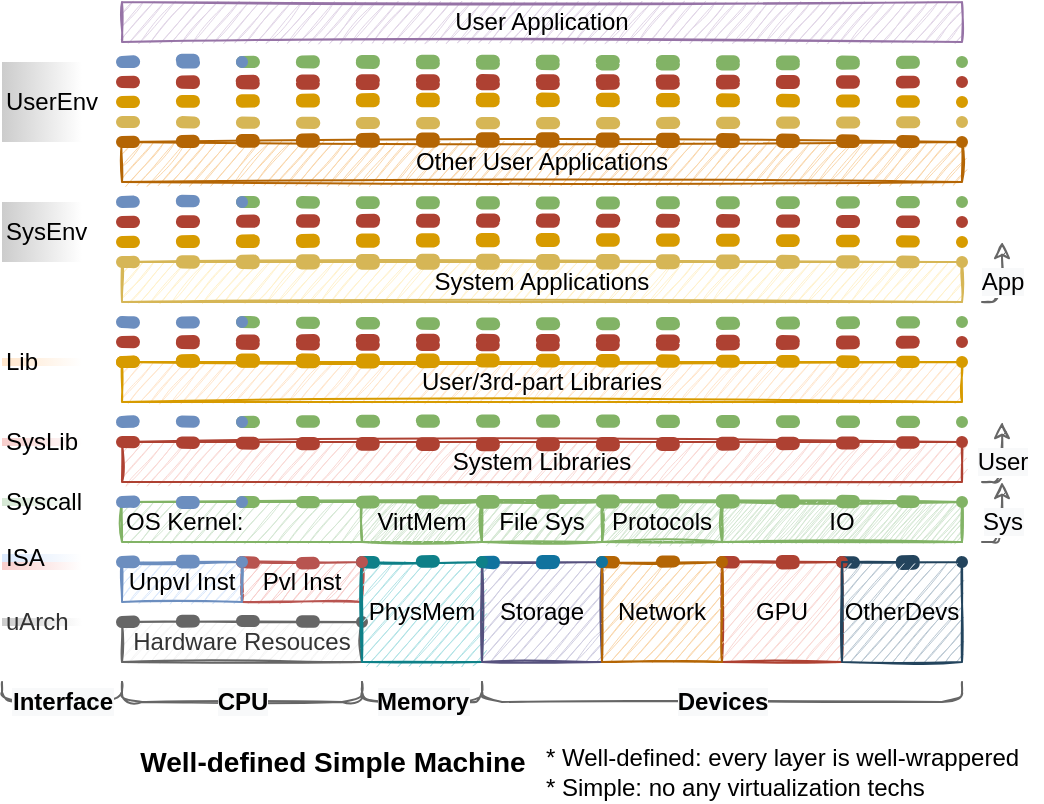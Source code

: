 <?xml version="1.0"?>
<mxfile compressed="false" version="18.1.3">
  <diagram id="SuTt-NehiLuuTij5P4sI" name="Page-1">
    <mxGraphModel dx="2" dy="1" grid="1" gridSize="10" guides="0" tooltips="1" connect="0" arrows="0" fold="1" page="1" pageScale="1" pageWidth="850" pageHeight="1100" math="0" shadow="0">
      <root>
        <mxCell id="0"/>
        <mxCell id="1" parent="0"/>
        <mxCell id="H8k91Xr5LqOuxx0Z85sr-53" value="" style="rounded=0;whiteSpace=wrap;html=1;align=left;gradientDirection=east;strokeColor=none;fillColor=#f8cecc;gradientColor=#ffffff;" parent="1" vertex="1">
          <mxGeometry x="20" y="310" width="40" height="4" as="geometry"/>
        </mxCell>
        <mxCell id="H8k91Xr5LqOuxx0Z85sr-29" value="" style="endArrow=none;dashed=1;html=1;strokeWidth=6;dashPattern=1 4;fillColor=#bac8d3;strokeColor=#23445d;sketch=1;" parent="1" edge="1">
          <mxGeometry width="50" height="50" relative="1" as="geometry">
            <mxPoint x="440" y="310" as="sourcePoint"/>
            <mxPoint x="500" y="310" as="targetPoint"/>
          </mxGeometry>
        </mxCell>
        <mxCell id="PAhmVjMoxAMaqZg4B_g7-12" value="uArch" style="rounded=0;whiteSpace=wrap;html=1;align=left;fontColor=#333333;gradientColor=#ffffff;gradientDirection=east;strokeColor=none;fillColor=#CCCCCC;" parent="1" vertex="1">
          <mxGeometry x="20" y="338" width="40" height="4" as="geometry"/>
        </mxCell>
        <mxCell id="PAhmVjMoxAMaqZg4B_g7-11" value="&lt;span style=&quot;color: rgb(0, 0, 0);&quot;&gt;ISA&lt;/span&gt;" style="rounded=0;whiteSpace=wrap;html=1;align=left;gradientDirection=east;strokeColor=none;fillColor=#dae8fc;gradientColor=#ffffff;" parent="1" vertex="1">
          <mxGeometry x="20" y="306" width="40" height="4" as="geometry"/>
        </mxCell>
        <mxCell id="PAhmVjMoxAMaqZg4B_g7-6" value="&lt;span style=&quot;color: rgb(0, 0, 0);&quot;&gt;SysEnv&lt;/span&gt;" style="rounded=0;whiteSpace=wrap;html=1;align=left;fontColor=#333333;gradientColor=#ffffff;gradientDirection=east;strokeColor=none;fillColor=#CCCCCC;" parent="1" vertex="1">
          <mxGeometry x="20" y="130" width="40" height="30" as="geometry"/>
        </mxCell>
        <mxCell id="PAhmVjMoxAMaqZg4B_g7-5" value="&lt;span style=&quot;color: rgb(0, 0, 0);&quot;&gt;UserEnv&lt;/span&gt;" style="rounded=0;whiteSpace=wrap;html=1;align=left;fontColor=#333333;gradientColor=#ffffff;gradientDirection=east;strokeColor=none;fillColor=#CCCCCC;" parent="1" vertex="1">
          <mxGeometry x="20" y="60" width="40" height="40" as="geometry"/>
        </mxCell>
        <mxCell id="rswDAVN-zbumqpKh8glA-31" value="" style="endArrow=none;dashed=1;html=1;strokeWidth=6;dashPattern=1 4;fillColor=#d5e8d4;strokeColor=#82b366;sketch=1;" parent="1" edge="1">
          <mxGeometry width="50" height="50" relative="1" as="geometry">
            <mxPoint x="140" y="130" as="sourcePoint"/>
            <mxPoint x="500" y="130" as="targetPoint"/>
          </mxGeometry>
        </mxCell>
        <mxCell id="rswDAVN-zbumqpKh8glA-33" value="" style="endArrow=none;dashed=1;html=1;strokeWidth=6;dashPattern=1 4;fillColor=#ffe6cc;strokeColor=#d79b00;sketch=1;" parent="1" edge="1">
          <mxGeometry width="50" height="50" relative="1" as="geometry">
            <mxPoint x="80" y="150" as="sourcePoint"/>
            <mxPoint x="500" y="150" as="targetPoint"/>
          </mxGeometry>
        </mxCell>
        <mxCell id="rswDAVN-zbumqpKh8glA-25" value="" style="endArrow=none;dashed=1;html=1;strokeWidth=6;dashPattern=1 4;fillColor=#d5e8d4;strokeColor=#82b366;sketch=1;" parent="1" edge="1">
          <mxGeometry width="50" height="50" relative="1" as="geometry">
            <mxPoint x="140" y="190" as="sourcePoint"/>
            <mxPoint x="500" y="190" as="targetPoint"/>
          </mxGeometry>
        </mxCell>
        <mxCell id="rswDAVN-zbumqpKh8glA-1" value="Hardware Resouces" style="rounded=0;whiteSpace=wrap;html=1;fillColor=#f5f5f5;strokeColor=#666666;fontColor=#333333;shadow=0;sketch=1;" parent="1" vertex="1">
          <mxGeometry x="80" y="340" width="120" height="20" as="geometry"/>
        </mxCell>
        <mxCell id="rswDAVN-zbumqpKh8glA-2" value="Pvl Inst" style="rounded=0;whiteSpace=wrap;html=1;fillColor=#f8cecc;strokeColor=#b85450;sketch=1;" parent="1" vertex="1">
          <mxGeometry x="140" y="310" width="60" height="20" as="geometry"/>
        </mxCell>
        <mxCell id="rswDAVN-zbumqpKh8glA-4" value="" style="endArrow=none;dashed=1;html=1;strokeWidth=6;dashPattern=1 4;fillColor=#f5f5f5;strokeColor=#666666;sketch=1;" parent="1" edge="1">
          <mxGeometry width="50" height="50" relative="1" as="geometry">
            <mxPoint x="80" y="340" as="sourcePoint"/>
            <mxPoint x="200" y="340" as="targetPoint"/>
          </mxGeometry>
        </mxCell>
        <mxCell id="rswDAVN-zbumqpKh8glA-7" value="OS Kernel:" style="rounded=0;whiteSpace=wrap;html=1;fillColor=#d5e8d4;strokeColor=#82b366;align=left;sketch=1;" parent="1" vertex="1">
          <mxGeometry x="80" y="280" width="420" height="20" as="geometry"/>
        </mxCell>
        <mxCell id="rswDAVN-zbumqpKh8glA-20" value="User/3rd-part Libraries" style="rounded=0;whiteSpace=wrap;html=1;fillColor=#ffe6cc;strokeColor=#d79b00;sketch=1;" parent="1" vertex="1">
          <mxGeometry x="80" y="210" width="420" height="20" as="geometry"/>
        </mxCell>
        <mxCell id="rswDAVN-zbumqpKh8glA-21" value="" style="endArrow=none;dashed=1;html=1;strokeWidth=6;dashPattern=1 4;fillColor=#ffe6cc;strokeColor=#d79b00;sketch=1;" parent="1" edge="1">
          <mxGeometry width="50" height="50" relative="1" as="geometry">
            <mxPoint x="80" y="210" as="sourcePoint"/>
            <mxPoint x="240" y="210" as="targetPoint"/>
          </mxGeometry>
        </mxCell>
        <mxCell id="rswDAVN-zbumqpKh8glA-26" value="System Applications" style="rounded=0;whiteSpace=wrap;html=1;fillColor=#fff2cc;strokeColor=#d6b656;sketch=1;" parent="1" vertex="1">
          <mxGeometry x="80" y="160" width="420" height="20" as="geometry"/>
        </mxCell>
        <mxCell id="rswDAVN-zbumqpKh8glA-27" value="" style="endArrow=none;dashed=1;html=1;strokeWidth=6;dashPattern=1 4;fillColor=#fff2cc;strokeColor=#d6b656;sketch=1;" parent="1" edge="1">
          <mxGeometry width="50" height="50" relative="1" as="geometry">
            <mxPoint x="80" y="160" as="sourcePoint"/>
            <mxPoint x="500" y="160" as="targetPoint"/>
          </mxGeometry>
        </mxCell>
        <mxCell id="rswDAVN-zbumqpKh8glA-34" value="User Application" style="rounded=0;whiteSpace=wrap;html=1;fillColor=#e1d5e7;strokeColor=#9673a6;sketch=1;" parent="1" vertex="1">
          <mxGeometry x="80" y="30" width="420" height="20" as="geometry"/>
        </mxCell>
        <mxCell id="CEWVe7HLlZmaSNWJAqid-1" value="Other User Applications" style="rounded=0;whiteSpace=wrap;html=1;fillColor=#fad7ac;strokeColor=#b46504;sketch=1;" parent="1" vertex="1">
          <mxGeometry x="80" y="100" width="420" height="20" as="geometry"/>
        </mxCell>
        <mxCell id="CEWVe7HLlZmaSNWJAqid-3" value="" style="endArrow=none;dashed=1;html=1;strokeWidth=6;dashPattern=1 4;fillColor=#d5e8d4;strokeColor=#82b366;sketch=1;" parent="1" edge="1">
          <mxGeometry width="50" height="50" relative="1" as="geometry">
            <mxPoint x="140" y="60" as="sourcePoint"/>
            <mxPoint x="500" y="60" as="targetPoint"/>
          </mxGeometry>
        </mxCell>
        <mxCell id="CEWVe7HLlZmaSNWJAqid-4" value="" style="endArrow=none;dashed=1;html=1;strokeWidth=6;dashPattern=1 4;fillColor=#ffe6cc;strokeColor=#d79b00;sketch=1;" parent="1" edge="1">
          <mxGeometry width="50" height="50" relative="1" as="geometry">
            <mxPoint x="80" y="80" as="sourcePoint"/>
            <mxPoint x="500" y="80" as="targetPoint"/>
          </mxGeometry>
        </mxCell>
        <mxCell id="CEWVe7HLlZmaSNWJAqid-5" value="" style="endArrow=none;dashed=1;html=1;strokeWidth=6;dashPattern=1 4;fillColor=#fff2cc;strokeColor=#d6b656;sketch=1;" parent="1" edge="1">
          <mxGeometry width="50" height="50" relative="1" as="geometry">
            <mxPoint x="80" y="90" as="sourcePoint"/>
            <mxPoint x="500" y="90" as="targetPoint"/>
          </mxGeometry>
        </mxCell>
        <mxCell id="CEWVe7HLlZmaSNWJAqid-6" value="" style="endArrow=none;dashed=1;html=1;strokeWidth=6;dashPattern=1 4;fillColor=#fad7ac;strokeColor=#b46504;sketch=1;" parent="1" edge="1">
          <mxGeometry width="50" height="50" relative="1" as="geometry">
            <mxPoint x="80" y="100" as="sourcePoint"/>
            <mxPoint x="500" y="100" as="targetPoint"/>
          </mxGeometry>
        </mxCell>
        <mxCell id="ncCrzAQUgGD48uemNUsK-8" value="&lt;span style=&quot;font-size: 12px; text-align: left; background-color: rgb(248, 249, 250);&quot;&gt;Sys&lt;/span&gt;" style="endArrow=classic;html=1;rounded=1;sketch=1;fillColor=#f5f5f5;strokeColor=#666666;endFill=1;" parent="1" edge="1">
          <mxGeometry width="50" height="50" relative="1" as="geometry">
            <mxPoint x="510" y="300" as="sourcePoint"/>
            <mxPoint x="520" y="270" as="targetPoint"/>
            <Array as="points">
              <mxPoint x="520" y="300"/>
            </Array>
          </mxGeometry>
        </mxCell>
        <mxCell id="EPc09F-uwxIYR0prN0li-1" value="System Libraries" style="rounded=0;whiteSpace=wrap;html=1;fillColor=#fad9d5;strokeColor=#ae4132;sketch=1;" parent="1" vertex="1">
          <mxGeometry x="80" y="250" width="420" height="20" as="geometry"/>
        </mxCell>
        <mxCell id="EPc09F-uwxIYR0prN0li-3" value="" style="endArrow=none;dashed=1;html=1;strokeWidth=6;dashPattern=1 4;fillColor=#fad9d5;strokeColor=#ae4132;sketch=1;" parent="1" edge="1">
          <mxGeometry width="50" height="50" relative="1" as="geometry">
            <mxPoint x="80" y="250" as="sourcePoint"/>
            <mxPoint x="500" y="250" as="targetPoint"/>
          </mxGeometry>
        </mxCell>
        <mxCell id="EPc09F-uwxIYR0prN0li-4" value="" style="endArrow=none;dashed=1;html=1;strokeWidth=6;dashPattern=1 4;fillColor=#d5e8d4;strokeColor=#82b366;sketch=1;" parent="1" edge="1">
          <mxGeometry width="50" height="50" relative="1" as="geometry">
            <mxPoint x="140" y="240.0" as="sourcePoint"/>
            <mxPoint x="500" y="240" as="targetPoint"/>
          </mxGeometry>
        </mxCell>
        <mxCell id="EPc09F-uwxIYR0prN0li-9" value="" style="endArrow=none;dashed=1;html=1;strokeWidth=6;dashPattern=1 4;fillColor=#fad9d5;strokeColor=#ae4132;sketch=1;" parent="1" edge="1">
          <mxGeometry width="50" height="50" relative="1" as="geometry">
            <mxPoint x="80" y="200.0" as="sourcePoint"/>
            <mxPoint x="500" y="200" as="targetPoint"/>
          </mxGeometry>
        </mxCell>
        <mxCell id="EPc09F-uwxIYR0prN0li-10" value="" style="endArrow=none;dashed=1;html=1;strokeWidth=6;dashPattern=1 4;fillColor=#fad9d5;strokeColor=#ae4132;sketch=1;" parent="1" edge="1">
          <mxGeometry width="50" height="50" relative="1" as="geometry">
            <mxPoint x="80" y="140.0" as="sourcePoint"/>
            <mxPoint x="500" y="140" as="targetPoint"/>
          </mxGeometry>
        </mxCell>
        <mxCell id="EPc09F-uwxIYR0prN0li-11" value="" style="endArrow=none;dashed=1;html=1;strokeWidth=6;dashPattern=1 4;fillColor=#fad9d5;strokeColor=#ae4132;sketch=1;" parent="1" edge="1">
          <mxGeometry width="50" height="50" relative="1" as="geometry">
            <mxPoint x="80" y="70.0" as="sourcePoint"/>
            <mxPoint x="500" y="70" as="targetPoint"/>
          </mxGeometry>
        </mxCell>
        <mxCell id="H8k91Xr5LqOuxx0Z85sr-1" value="&lt;font color=&quot;#000000&quot;&gt;PhysMem&lt;/font&gt;" style="rounded=0;whiteSpace=wrap;html=1;fillColor=#b0e3e6;strokeColor=#0e8088;sketch=1;" parent="1" vertex="1">
          <mxGeometry x="200" y="310" width="60" height="50" as="geometry"/>
        </mxCell>
        <mxCell id="H8k91Xr5LqOuxx0Z85sr-2" value="&lt;font color=&quot;#000000&quot;&gt;Storage&lt;/font&gt;" style="rounded=0;whiteSpace=wrap;html=1;fillColor=#d0cee2;strokeColor=#56517e;sketch=1;" parent="1" vertex="1">
          <mxGeometry x="260" y="310" width="60" height="50" as="geometry"/>
        </mxCell>
        <mxCell id="H8k91Xr5LqOuxx0Z85sr-3" value="* Well-defined: every layer is well-wrappered&lt;br&gt;* Simple: no any virtualization techs" style="text;html=1;align=left;verticalAlign=middle;resizable=0;points=[];autosize=1;strokeColor=none;fillColor=none;sketch=1;" parent="1" vertex="1">
          <mxGeometry x="290" y="400" width="250" height="30" as="geometry"/>
        </mxCell>
        <mxCell id="H8k91Xr5LqOuxx0Z85sr-7" value="&lt;span style=&quot;color: rgb(0, 0, 0);&quot;&gt;Syscall&lt;/span&gt;" style="rounded=0;whiteSpace=wrap;html=1;align=left;gradientDirection=east;strokeColor=none;fillColor=#d5e8d4;gradientColor=#ffffff;" parent="1" vertex="1">
          <mxGeometry x="20" y="278" width="40" height="4" as="geometry"/>
        </mxCell>
        <mxCell id="H8k91Xr5LqOuxx0Z85sr-8" value="&lt;font color=&quot;#000000&quot;&gt;GPU&lt;/font&gt;" style="rounded=0;whiteSpace=wrap;html=1;fillColor=#fad9d5;strokeColor=#ae4132;sketch=1;" parent="1" vertex="1">
          <mxGeometry x="380" y="310" width="60" height="50" as="geometry"/>
        </mxCell>
        <mxCell id="H8k91Xr5LqOuxx0Z85sr-11" value="" style="endArrow=none;dashed=1;html=1;strokeWidth=6;dashPattern=1 4;fillColor=#fad9d5;strokeColor=#ae4132;sketch=1;" parent="1" edge="1">
          <mxGeometry width="50" height="50" relative="1" as="geometry">
            <mxPoint x="380.0" y="310" as="sourcePoint"/>
            <mxPoint x="440" y="310" as="targetPoint"/>
          </mxGeometry>
        </mxCell>
        <mxCell id="H8k91Xr5LqOuxx0Z85sr-15" value="&lt;font color=&quot;#000000&quot;&gt;OtherDevs&lt;/font&gt;" style="rounded=0;whiteSpace=wrap;html=1;fillColor=#bac8d3;strokeColor=#23445d;sketch=1;" parent="1" vertex="1">
          <mxGeometry x="440" y="310" width="60" height="50" as="geometry"/>
        </mxCell>
        <mxCell id="H8k91Xr5LqOuxx0Z85sr-17" value="VirtMem" style="rounded=0;whiteSpace=wrap;html=1;fillColor=#d5e8d4;strokeColor=#82b366;sketch=1;" parent="1" vertex="1">
          <mxGeometry x="200" y="280" width="60" height="20" as="geometry"/>
        </mxCell>
        <mxCell id="H8k91Xr5LqOuxx0Z85sr-18" value="File Sys" style="rounded=0;whiteSpace=wrap;html=1;fillColor=#d5e8d4;strokeColor=#82b366;sketch=1;" parent="1" vertex="1">
          <mxGeometry x="260" y="280" width="60" height="20" as="geometry"/>
        </mxCell>
        <mxCell id="H8k91Xr5LqOuxx0Z85sr-19" value="Protocols" style="rounded=0;whiteSpace=wrap;html=1;fillColor=#d5e8d4;strokeColor=#82b366;sketch=1;" parent="1" vertex="1">
          <mxGeometry x="320" y="280" width="60" height="20" as="geometry"/>
        </mxCell>
        <mxCell id="H8k91Xr5LqOuxx0Z85sr-20" value="&lt;font color=&quot;#000000&quot;&gt;Network&lt;/font&gt;" style="rounded=0;whiteSpace=wrap;html=1;fillColor=#fad7ac;strokeColor=#b46504;shadow=0;sketch=1;" parent="1" vertex="1">
          <mxGeometry x="320" y="310" width="60" height="50" as="geometry"/>
        </mxCell>
        <mxCell id="H8k91Xr5LqOuxx0Z85sr-21" value="IO" style="rounded=0;whiteSpace=wrap;html=1;fillColor=#d5e8d4;strokeColor=#82b366;sketch=1;" parent="1" vertex="1">
          <mxGeometry x="380" y="280" width="120" height="20" as="geometry"/>
        </mxCell>
        <mxCell id="rswDAVN-zbumqpKh8glA-17" value="" style="endArrow=none;dashed=1;html=1;strokeWidth=6;dashPattern=1 4;fillColor=#d5e8d4;strokeColor=#82b366;sketch=1;" parent="1" edge="1">
          <mxGeometry width="50" height="50" relative="1" as="geometry">
            <mxPoint x="140" y="280" as="sourcePoint"/>
            <mxPoint x="500" y="280" as="targetPoint"/>
          </mxGeometry>
        </mxCell>
        <mxCell id="H8k91Xr5LqOuxx0Z85sr-26" value="&lt;b style=&quot;font-size: 12px; background-color: rgb(248, 249, 250);&quot;&gt;CPU&lt;/b&gt;" style="endArrow=none;html=1;rounded=1;sketch=1;strokeWidth=1;fillColor=#f5f5f5;strokeColor=#666666;" parent="1" edge="1">
          <mxGeometry width="50" height="50" relative="1" as="geometry">
            <mxPoint x="80" y="370" as="sourcePoint"/>
            <mxPoint x="200" y="370" as="targetPoint"/>
            <Array as="points">
              <mxPoint x="80" y="380"/>
              <mxPoint x="200" y="380"/>
            </Array>
          </mxGeometry>
        </mxCell>
        <mxCell id="H8k91Xr5LqOuxx0Z85sr-28" value="" style="endArrow=none;dashed=1;html=1;strokeWidth=6;dashPattern=1 4;fillColor=#fad7ac;strokeColor=#b46504;sketch=1;" parent="1" edge="1">
          <mxGeometry width="50" height="50" relative="1" as="geometry">
            <mxPoint x="320.0" y="310" as="sourcePoint"/>
            <mxPoint x="380" y="310" as="targetPoint"/>
          </mxGeometry>
        </mxCell>
        <mxCell id="rswDAVN-zbumqpKh8glA-29" value="" style="endArrow=none;dashed=1;html=1;strokeWidth=6;dashPattern=1 4;fillColor=#dae8fc;strokeColor=#6c8ebf;sketch=1;" parent="1" edge="1">
          <mxGeometry width="50" height="50" relative="1" as="geometry">
            <mxPoint x="80" y="130" as="sourcePoint"/>
            <mxPoint x="140" y="130" as="targetPoint"/>
          </mxGeometry>
        </mxCell>
        <mxCell id="rswDAVN-zbumqpKh8glA-23" value="" style="endArrow=none;dashed=1;html=1;strokeWidth=6;dashPattern=1 4;fillColor=#dae8fc;strokeColor=#6c8ebf;sketch=1;" parent="1" edge="1">
          <mxGeometry width="50" height="50" relative="1" as="geometry">
            <mxPoint x="80" y="190" as="sourcePoint"/>
            <mxPoint x="140" y="190" as="targetPoint"/>
          </mxGeometry>
        </mxCell>
        <mxCell id="rswDAVN-zbumqpKh8glA-3" value="Unpvl Inst" style="rounded=0;whiteSpace=wrap;html=1;fillColor=#dae8fc;strokeColor=#6c8ebf;sketch=1;" parent="1" vertex="1">
          <mxGeometry x="80" y="310" width="60" height="20" as="geometry"/>
        </mxCell>
        <mxCell id="CEWVe7HLlZmaSNWJAqid-2" value="" style="endArrow=none;dashed=1;html=1;strokeWidth=6;dashPattern=1 4;fillColor=#dae8fc;strokeColor=#6c8ebf;sketch=1;" parent="1" edge="1">
          <mxGeometry width="50" height="50" relative="1" as="geometry">
            <mxPoint x="80" y="60" as="sourcePoint"/>
            <mxPoint x="140" y="60" as="targetPoint"/>
          </mxGeometry>
        </mxCell>
        <mxCell id="EPc09F-uwxIYR0prN0li-5" value="" style="endArrow=none;dashed=1;html=1;strokeWidth=6;dashPattern=1 4;fillColor=#dae8fc;strokeColor=#6c8ebf;sketch=1;" parent="1" edge="1">
          <mxGeometry width="50" height="50" relative="1" as="geometry">
            <mxPoint x="80.0" y="240.0" as="sourcePoint"/>
            <mxPoint x="140" y="240" as="targetPoint"/>
          </mxGeometry>
        </mxCell>
        <mxCell id="rswDAVN-zbumqpKh8glA-19" value="" style="endArrow=none;dashed=1;html=1;strokeWidth=6;dashPattern=1 4;fillColor=#dae8fc;strokeColor=#6c8ebf;sketch=1;" parent="1" edge="1">
          <mxGeometry width="50" height="50" relative="1" as="geometry">
            <mxPoint x="80" y="280" as="sourcePoint"/>
            <mxPoint x="140" y="280" as="targetPoint"/>
          </mxGeometry>
        </mxCell>
        <mxCell id="H8k91Xr5LqOuxx0Z85sr-45" value="" style="endArrow=none;dashed=1;html=1;strokeWidth=6;dashPattern=1 4;fillColor=#ffe6cc;strokeColor=#d79b00;sketch=1;" parent="1" edge="1">
          <mxGeometry width="50" height="50" relative="1" as="geometry">
            <mxPoint x="80.0" y="210" as="sourcePoint"/>
            <mxPoint x="500" y="210" as="targetPoint"/>
          </mxGeometry>
        </mxCell>
        <mxCell id="H8k91Xr5LqOuxx0Z85sr-46" value="&lt;b style=&quot;font-size: 12px; background-color: rgb(248, 249, 250);&quot;&gt;Interface&lt;/b&gt;" style="endArrow=none;html=1;rounded=1;sketch=1;strokeWidth=1;fillColor=#f5f5f5;strokeColor=#666666;" parent="1" edge="1">
          <mxGeometry width="50" height="50" relative="1" as="geometry">
            <mxPoint x="20" y="370" as="sourcePoint"/>
            <mxPoint x="80" y="370" as="targetPoint"/>
            <Array as="points">
              <mxPoint x="20" y="380"/>
              <mxPoint x="80" y="380"/>
            </Array>
          </mxGeometry>
        </mxCell>
        <mxCell id="H8k91Xr5LqOuxx0Z85sr-47" value="&lt;b style=&quot;font-size: 12px; background-color: rgb(248, 249, 250);&quot;&gt;Memory&lt;/b&gt;" style="endArrow=none;html=1;rounded=1;sketch=1;strokeWidth=1;fillColor=#f5f5f5;strokeColor=#666666;" parent="1" edge="1">
          <mxGeometry width="50" height="50" relative="1" as="geometry">
            <mxPoint x="200.0" y="370" as="sourcePoint"/>
            <mxPoint x="260" y="370" as="targetPoint"/>
            <Array as="points">
              <mxPoint x="200" y="380"/>
              <mxPoint x="260" y="380"/>
            </Array>
          </mxGeometry>
        </mxCell>
        <mxCell id="H8k91Xr5LqOuxx0Z85sr-48" value="&lt;b style=&quot;font-size: 12px; background-color: rgb(248, 249, 250);&quot;&gt;Devices&lt;/b&gt;" style="endArrow=none;html=1;rounded=1;sketch=1;strokeWidth=1;fillColor=#f5f5f5;strokeColor=#666666;" parent="1" edge="1">
          <mxGeometry width="50" height="50" relative="1" as="geometry">
            <mxPoint x="260.0" y="370" as="sourcePoint"/>
            <mxPoint x="500" y="370" as="targetPoint"/>
            <Array as="points">
              <mxPoint x="260" y="380"/>
              <mxPoint x="500" y="380"/>
            </Array>
          </mxGeometry>
        </mxCell>
        <mxCell id="H8k91Xr5LqOuxx0Z85sr-50" value="&lt;span style=&quot;font-size: 12px; text-align: left; background-color: rgb(248, 249, 250);&quot;&gt;User&lt;/span&gt;" style="endArrow=classic;html=1;rounded=1;sketch=1;fillColor=#f5f5f5;strokeColor=#666666;endFill=1;" parent="1" edge="1">
          <mxGeometry width="50" height="50" relative="1" as="geometry">
            <mxPoint x="510" y="270.0" as="sourcePoint"/>
            <mxPoint x="520" y="240" as="targetPoint"/>
            <Array as="points">
              <mxPoint x="520" y="270"/>
            </Array>
          </mxGeometry>
        </mxCell>
        <mxCell id="H8k91Xr5LqOuxx0Z85sr-51" value="&lt;span style=&quot;font-size: 12px; text-align: left; background-color: rgb(248, 249, 250);&quot;&gt;App&lt;/span&gt;" style="endArrow=classic;html=1;rounded=1;sketch=1;fillColor=#f5f5f5;strokeColor=#666666;endFill=1;" parent="1" edge="1">
          <mxGeometry width="50" height="50" relative="1" as="geometry">
            <mxPoint x="510" y="180.0" as="sourcePoint"/>
            <mxPoint x="520" y="150" as="targetPoint"/>
            <Array as="points">
              <mxPoint x="520" y="180"/>
            </Array>
          </mxGeometry>
        </mxCell>
        <mxCell id="H8k91Xr5LqOuxx0Z85sr-10" value="" style="endArrow=none;dashed=1;html=1;strokeWidth=6;dashPattern=1 4;fillColor=#b1ddf0;strokeColor=#10739e;sketch=1;" parent="1" edge="1">
          <mxGeometry width="50" height="50" relative="1" as="geometry">
            <mxPoint x="260.0" y="310" as="sourcePoint"/>
            <mxPoint x="320" y="310" as="targetPoint"/>
          </mxGeometry>
        </mxCell>
        <mxCell id="H8k91Xr5LqOuxx0Z85sr-9" value="" style="endArrow=none;dashed=1;html=1;strokeWidth=6;dashPattern=1 4;fillColor=#b0e3e6;strokeColor=#0e8088;sketch=1;" parent="1" edge="1">
          <mxGeometry width="50" height="50" relative="1" as="geometry">
            <mxPoint x="200.0" y="310" as="sourcePoint"/>
            <mxPoint x="260" y="310" as="targetPoint"/>
          </mxGeometry>
        </mxCell>
        <mxCell id="rswDAVN-zbumqpKh8glA-8" value="" style="endArrow=none;dashed=1;html=1;strokeWidth=6;dashPattern=1 4;fillColor=#f8cecc;strokeColor=#b85450;sketch=1;" parent="1" edge="1">
          <mxGeometry width="50" height="50" relative="1" as="geometry">
            <mxPoint x="140" y="310" as="sourcePoint"/>
            <mxPoint x="200" y="310" as="targetPoint"/>
          </mxGeometry>
        </mxCell>
        <mxCell id="rswDAVN-zbumqpKh8glA-9" value="" style="endArrow=none;dashed=1;html=1;strokeWidth=6;dashPattern=1 4;fillColor=#dae8fc;strokeColor=#6c8ebf;sketch=1;" parent="1" edge="1">
          <mxGeometry width="50" height="50" relative="1" as="geometry">
            <mxPoint x="80" y="310" as="sourcePoint"/>
            <mxPoint x="140" y="310" as="targetPoint"/>
          </mxGeometry>
        </mxCell>
        <mxCell id="H8k91Xr5LqOuxx0Z85sr-52" value="&lt;b style=&quot;text-align: left;&quot;&gt;&lt;font style=&quot;font-size: 14px;&quot;&gt;Well-defined Simple Machine&lt;/font&gt;&lt;/b&gt;" style="text;html=1;align=center;verticalAlign=middle;resizable=0;points=[];autosize=1;strokeColor=none;fillColor=none;fontColor=#000000;" parent="1" vertex="1">
          <mxGeometry x="80" y="400" width="210" height="20" as="geometry"/>
        </mxCell>
        <mxCell id="H8k91Xr5LqOuxx0Z85sr-54" value="SysLib" style="rounded=0;whiteSpace=wrap;html=1;align=left;gradientDirection=east;strokeColor=none;fillColor=#f8cecc;gradientColor=#ffffff;" parent="1" vertex="1">
          <mxGeometry x="20" y="248" width="40" height="4" as="geometry"/>
        </mxCell>
        <mxCell id="H8k91Xr5LqOuxx0Z85sr-55" value="Lib" style="rounded=0;whiteSpace=wrap;html=1;align=left;gradientDirection=east;strokeColor=none;fillColor=#ffe6cc;gradientColor=#ffffff;" parent="1" vertex="1">
          <mxGeometry x="20" y="208" width="40" height="4" as="geometry"/>
        </mxCell>
      </root>
    </mxGraphModel>
  </diagram>
</mxfile>
